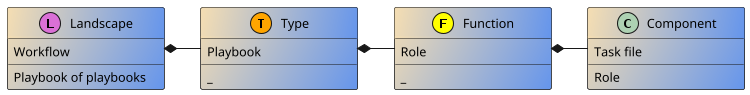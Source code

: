@startuml
Landscape *- Type
Type *- Function
Function *- Component
class Landscape << (L,orchid) >> {
	{field} Workflow
	{method} Playbook of playbooks
}
class Type << (T,orange) >> {
	Playbook
	{method} _
}
class Function << (F,yellow) >> {
	Role
	{method} _
}
class Component {
	{field} Task file
	{method} Role
}
hide empty members
scale 750 width
skinparam classBackgroundColor Wheat/CornflowerBlue
skinparam minClassWidth 150
skinparam classFontSize 16
skinparam defaultFontSize 12
@enduml
